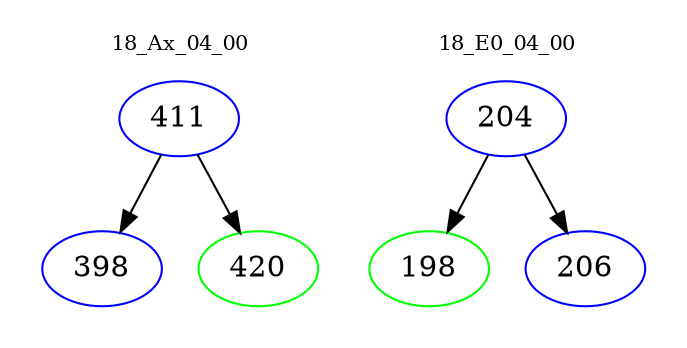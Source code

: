digraph{
subgraph cluster_0 {
color = white
label = "18_Ax_04_00";
fontsize=10;
T0_411 [label="411", color="blue"]
T0_411 -> T0_398 [color="black"]
T0_398 [label="398", color="blue"]
T0_411 -> T0_420 [color="black"]
T0_420 [label="420", color="green"]
}
subgraph cluster_1 {
color = white
label = "18_E0_04_00";
fontsize=10;
T1_204 [label="204", color="blue"]
T1_204 -> T1_198 [color="black"]
T1_198 [label="198", color="green"]
T1_204 -> T1_206 [color="black"]
T1_206 [label="206", color="blue"]
}
}
